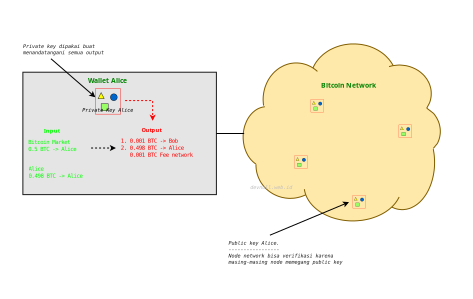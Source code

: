 <?xml version="1.0" encoding="UTF-8"?>
<dia:diagram xmlns:dia="http://www.lysator.liu.se/~alla/dia/">
  <dia:layer name="Background" visible="true" active="true">
    <dia:object type="Standard - Box" version="0" id="O0">
      <dia:attribute name="obj_pos">
        <dia:point val="0.291,0.26"/>
      </dia:attribute>
      <dia:attribute name="obj_bb">
        <dia:rectangle val="0.291,0.26;23.885,15.127"/>
      </dia:attribute>
      <dia:attribute name="elem_corner">
        <dia:point val="0.291,0.26"/>
      </dia:attribute>
      <dia:attribute name="elem_width">
        <dia:real val="23.593"/>
      </dia:attribute>
      <dia:attribute name="elem_height">
        <dia:real val="14.867"/>
      </dia:attribute>
      <dia:attribute name="border_width">
        <dia:real val="1.175e-38"/>
      </dia:attribute>
      <dia:attribute name="border_color">
        <dia:color val="#ffffff"/>
      </dia:attribute>
      <dia:attribute name="inner_color">
        <dia:color val="#e5e5e5"/>
      </dia:attribute>
      <dia:attribute name="show_background">
        <dia:boolean val="false"/>
      </dia:attribute>
    </dia:object>
    <dia:object type="Standard - Box" version="0" id="O1">
      <dia:attribute name="obj_pos">
        <dia:point val="1.385,3.821"/>
      </dia:attribute>
      <dia:attribute name="obj_bb">
        <dia:rectangle val="1.385,3.821;11.061,9.942"/>
      </dia:attribute>
      <dia:attribute name="elem_corner">
        <dia:point val="1.385,3.821"/>
      </dia:attribute>
      <dia:attribute name="elem_width">
        <dia:real val="9.676"/>
      </dia:attribute>
      <dia:attribute name="elem_height">
        <dia:real val="6.12"/>
      </dia:attribute>
      <dia:attribute name="border_width">
        <dia:real val="1.175e-38"/>
      </dia:attribute>
      <dia:attribute name="border_color">
        <dia:color val="#1a1a1a"/>
      </dia:attribute>
      <dia:attribute name="inner_color">
        <dia:color val="#e5e5e5"/>
      </dia:attribute>
      <dia:attribute name="show_background">
        <dia:boolean val="true"/>
      </dia:attribute>
    </dia:object>
    <dia:object type="Standard - Text" version="1" id="O2">
      <dia:attribute name="obj_pos">
        <dia:point val="6.274,7.345"/>
      </dia:attribute>
      <dia:attribute name="obj_bb">
        <dia:rectangle val="6.274,7.083;10.354,8.118"/>
      </dia:attribute>
      <dia:attribute name="text">
        <dia:composite type="text">
          <dia:attribute name="string">
            <dia:string>#1. 0.001 BTC -&gt; Bob
2. 0.498 BTC -&gt; Alice
   0.001 BTC Fee network#</dia:string>
          </dia:attribute>
          <dia:attribute name="font">
            <dia:font family="monospace" style="0" name="Courier"/>
          </dia:attribute>
          <dia:attribute name="height">
            <dia:real val="0.353"/>
          </dia:attribute>
          <dia:attribute name="pos">
            <dia:point val="6.274,7.345"/>
          </dia:attribute>
          <dia:attribute name="color">
            <dia:color val="#ff0000"/>
          </dia:attribute>
          <dia:attribute name="alignment">
            <dia:enum val="0"/>
          </dia:attribute>
        </dia:composite>
      </dia:attribute>
      <dia:attribute name="valign">
        <dia:enum val="3"/>
      </dia:attribute>
    </dia:object>
    <dia:object type="Standard - Text" version="1" id="O3">
      <dia:attribute name="obj_pos">
        <dia:point val="4.639,4.354"/>
      </dia:attribute>
      <dia:attribute name="obj_bb">
        <dia:rectangle val="4.639,4.041;6.886,4.434"/>
      </dia:attribute>
      <dia:attribute name="text">
        <dia:composite type="text">
          <dia:attribute name="string">
            <dia:string>#Wallet Alice#</dia:string>
          </dia:attribute>
          <dia:attribute name="font">
            <dia:font family="sans" style="80" name="Helvetica-Bold"/>
          </dia:attribute>
          <dia:attribute name="height">
            <dia:real val="0.423"/>
          </dia:attribute>
          <dia:attribute name="pos">
            <dia:point val="4.639,4.354"/>
          </dia:attribute>
          <dia:attribute name="color">
            <dia:color val="#008000"/>
          </dia:attribute>
          <dia:attribute name="alignment">
            <dia:enum val="0"/>
          </dia:attribute>
        </dia:composite>
      </dia:attribute>
      <dia:attribute name="valign">
        <dia:enum val="3"/>
      </dia:attribute>
    </dia:object>
    <dia:object type="Standard - Text" version="1" id="O4">
      <dia:attribute name="obj_pos">
        <dia:point val="1.658,7.407"/>
      </dia:attribute>
      <dia:attribute name="obj_bb">
        <dia:rectangle val="1.658,7.145;4.378,7.828"/>
      </dia:attribute>
      <dia:attribute name="text">
        <dia:composite type="text">
          <dia:attribute name="string">
            <dia:string>#Bitcoin Market
0.5 BTC -&gt; Alice#</dia:string>
          </dia:attribute>
          <dia:attribute name="font">
            <dia:font family="monospace" style="0" name="Courier"/>
          </dia:attribute>
          <dia:attribute name="height">
            <dia:real val="0.353"/>
          </dia:attribute>
          <dia:attribute name="pos">
            <dia:point val="1.658,7.407"/>
          </dia:attribute>
          <dia:attribute name="color">
            <dia:color val="#00ff00"/>
          </dia:attribute>
          <dia:attribute name="alignment">
            <dia:enum val="0"/>
          </dia:attribute>
        </dia:composite>
      </dia:attribute>
      <dia:attribute name="valign">
        <dia:enum val="3"/>
      </dia:attribute>
    </dia:object>
    <dia:object type="Standard - Text" version="1" id="O5">
      <dia:attribute name="obj_pos">
        <dia:point val="1.666,8.743"/>
      </dia:attribute>
      <dia:attribute name="obj_bb">
        <dia:rectangle val="1.666,8.481;4.726,9.163"/>
      </dia:attribute>
      <dia:attribute name="text">
        <dia:composite type="text">
          <dia:attribute name="string">
            <dia:string>#Alice 
0.498 BTC -&gt; Alice#</dia:string>
          </dia:attribute>
          <dia:attribute name="font">
            <dia:font family="monospace" style="0" name="Courier"/>
          </dia:attribute>
          <dia:attribute name="height">
            <dia:real val="0.353"/>
          </dia:attribute>
          <dia:attribute name="pos">
            <dia:point val="1.666,8.743"/>
          </dia:attribute>
          <dia:attribute name="color">
            <dia:color val="#00ff00"/>
          </dia:attribute>
          <dia:attribute name="alignment">
            <dia:enum val="0"/>
          </dia:attribute>
        </dia:composite>
      </dia:attribute>
      <dia:attribute name="valign">
        <dia:enum val="3"/>
      </dia:attribute>
    </dia:object>
    <dia:object type="Standard - Text" version="1" id="O6">
      <dia:attribute name="obj_pos">
        <dia:point val="2.43,6.844"/>
      </dia:attribute>
      <dia:attribute name="obj_bb">
        <dia:rectangle val="2.43,6.581;3.273,6.911"/>
      </dia:attribute>
      <dia:attribute name="text">
        <dia:composite type="text">
          <dia:attribute name="string">
            <dia:string>#Input#</dia:string>
          </dia:attribute>
          <dia:attribute name="font">
            <dia:font family="sans" style="80" name="Helvetica-Bold"/>
          </dia:attribute>
          <dia:attribute name="height">
            <dia:real val="0.353"/>
          </dia:attribute>
          <dia:attribute name="pos">
            <dia:point val="2.43,6.844"/>
          </dia:attribute>
          <dia:attribute name="color">
            <dia:color val="#00ff00"/>
          </dia:attribute>
          <dia:attribute name="alignment">
            <dia:enum val="0"/>
          </dia:attribute>
        </dia:composite>
      </dia:attribute>
      <dia:attribute name="valign">
        <dia:enum val="3"/>
      </dia:attribute>
    </dia:object>
    <dia:object type="Standard - Text" version="1" id="O7">
      <dia:attribute name="obj_pos">
        <dia:point val="7.31,6.807"/>
      </dia:attribute>
      <dia:attribute name="obj_bb">
        <dia:rectangle val="7.31,6.545;8.423,6.875"/>
      </dia:attribute>
      <dia:attribute name="text">
        <dia:composite type="text">
          <dia:attribute name="string">
            <dia:string>#Output#</dia:string>
          </dia:attribute>
          <dia:attribute name="font">
            <dia:font family="sans" style="80" name="Helvetica-Bold"/>
          </dia:attribute>
          <dia:attribute name="height">
            <dia:real val="0.353"/>
          </dia:attribute>
          <dia:attribute name="pos">
            <dia:point val="7.31,6.807"/>
          </dia:attribute>
          <dia:attribute name="color">
            <dia:color val="#ff0000"/>
          </dia:attribute>
          <dia:attribute name="alignment">
            <dia:enum val="0"/>
          </dia:attribute>
        </dia:composite>
      </dia:attribute>
      <dia:attribute name="valign">
        <dia:enum val="3"/>
      </dia:attribute>
    </dia:object>
    <dia:object type="Standard - Line" version="0" id="O8">
      <dia:attribute name="obj_pos">
        <dia:point val="4.795,7.611"/>
      </dia:attribute>
      <dia:attribute name="obj_bb">
        <dia:rectangle val="4.795,7.511;5.981,7.711"/>
      </dia:attribute>
      <dia:attribute name="conn_endpoints">
        <dia:point val="4.795,7.611"/>
        <dia:point val="5.981,7.611"/>
      </dia:attribute>
      <dia:attribute name="numcp">
        <dia:int val="1"/>
      </dia:attribute>
      <dia:attribute name="line_width">
        <dia:real val="1.175e-38"/>
      </dia:attribute>
      <dia:attribute name="line_style">
        <dia:enum val="4"/>
      </dia:attribute>
      <dia:attribute name="end_arrow">
        <dia:enum val="22"/>
      </dia:attribute>
      <dia:attribute name="end_arrow_length">
        <dia:real val="0.2"/>
      </dia:attribute>
      <dia:attribute name="end_arrow_width">
        <dia:real val="0.2"/>
      </dia:attribute>
    </dia:object>
    <dia:object type="Standard - Image" version="0" id="O9">
      <dia:attribute name="obj_pos">
        <dia:point val="4.996,4.639"/>
      </dia:attribute>
      <dia:attribute name="obj_bb">
        <dia:rectangle val="4.946,4.589;6.334,5.977"/>
      </dia:attribute>
      <dia:attribute name="elem_corner">
        <dia:point val="4.996,4.639"/>
      </dia:attribute>
      <dia:attribute name="elem_width">
        <dia:real val="1.288"/>
      </dia:attribute>
      <dia:attribute name="elem_height">
        <dia:real val="1.288"/>
      </dia:attribute>
      <dia:attribute name="draw_border">
        <dia:boolean val="false"/>
      </dia:attribute>
      <dia:attribute name="keep_aspect">
        <dia:boolean val="true"/>
      </dia:attribute>
      <dia:attribute name="file">
        <dia:string>#/home/dhani/Desktop/key.png#</dia:string>
      </dia:attribute>
    </dia:object>
    <dia:object type="Standard - Text" version="1" id="O10">
      <dia:attribute name="obj_pos">
        <dia:point val="4.352,5.799"/>
      </dia:attribute>
      <dia:attribute name="obj_bb">
        <dia:rectangle val="4.352,5.561;6.945,5.859"/>
      </dia:attribute>
      <dia:attribute name="text">
        <dia:composite type="text">
          <dia:attribute name="string">
            <dia:string>#Private Key Alice#</dia:string>
          </dia:attribute>
          <dia:attribute name="font">
            <dia:font family="monospace" style="8" name="Courier-Oblique"/>
          </dia:attribute>
          <dia:attribute name="height">
            <dia:real val="0.317"/>
          </dia:attribute>
          <dia:attribute name="pos">
            <dia:point val="4.352,5.799"/>
          </dia:attribute>
          <dia:attribute name="color">
            <dia:color val="#000000"/>
          </dia:attribute>
          <dia:attribute name="alignment">
            <dia:enum val="0"/>
          </dia:attribute>
        </dia:composite>
      </dia:attribute>
      <dia:attribute name="valign">
        <dia:enum val="3"/>
      </dia:attribute>
    </dia:object>
    <dia:object type="Standard - PolyLine" version="0" id="O11">
      <dia:attribute name="obj_pos">
        <dia:point val="6.496,5.239"/>
      </dia:attribute>
      <dia:attribute name="obj_bb">
        <dia:rectangle val="6.496,5.239;7.973,6.193"/>
      </dia:attribute>
      <dia:attribute name="poly_points">
        <dia:point val="6.496,5.239"/>
        <dia:point val="7.873,5.239"/>
        <dia:point val="7.873,6.193"/>
      </dia:attribute>
      <dia:attribute name="line_color">
        <dia:color val="#ff0000"/>
      </dia:attribute>
      <dia:attribute name="line_width">
        <dia:real val="1.175e-38"/>
      </dia:attribute>
      <dia:attribute name="line_style">
        <dia:enum val="4"/>
      </dia:attribute>
      <dia:attribute name="end_arrow">
        <dia:enum val="22"/>
      </dia:attribute>
      <dia:attribute name="end_arrow_length">
        <dia:real val="0.2"/>
      </dia:attribute>
      <dia:attribute name="end_arrow_width">
        <dia:real val="0.2"/>
      </dia:attribute>
    </dia:object>
    <dia:object type="Standard - Line" version="0" id="O12">
      <dia:attribute name="obj_pos">
        <dia:point val="2.789,3.147"/>
      </dia:attribute>
      <dia:attribute name="obj_bb">
        <dia:rectangle val="2.789,3.147;4.966,5.037"/>
      </dia:attribute>
      <dia:attribute name="conn_endpoints">
        <dia:point val="2.789,3.147"/>
        <dia:point val="4.966,5.037"/>
      </dia:attribute>
      <dia:attribute name="numcp">
        <dia:int val="1"/>
      </dia:attribute>
      <dia:attribute name="line_width">
        <dia:real val="1.175e-38"/>
      </dia:attribute>
      <dia:attribute name="end_arrow">
        <dia:enum val="22"/>
      </dia:attribute>
      <dia:attribute name="end_arrow_length">
        <dia:real val="0.2"/>
      </dia:attribute>
      <dia:attribute name="end_arrow_width">
        <dia:real val="0.2"/>
      </dia:attribute>
    </dia:object>
    <dia:object type="Standard - Text" version="1" id="O13">
      <dia:attribute name="obj_pos">
        <dia:point val="1.394,2.604"/>
      </dia:attribute>
      <dia:attribute name="obj_bb">
        <dia:rectangle val="1.394,2.367;5.512,2.982"/>
      </dia:attribute>
      <dia:attribute name="text">
        <dia:composite type="text">
          <dia:attribute name="string">
            <dia:string>#Private key dipakai buat
menandatangani semua output#</dia:string>
          </dia:attribute>
          <dia:attribute name="font">
            <dia:font family="monospace" style="8" name="Courier-Oblique"/>
          </dia:attribute>
          <dia:attribute name="height">
            <dia:real val="0.317"/>
          </dia:attribute>
          <dia:attribute name="pos">
            <dia:point val="1.394,2.604"/>
          </dia:attribute>
          <dia:attribute name="color">
            <dia:color val="#1a1a1a"/>
          </dia:attribute>
          <dia:attribute name="alignment">
            <dia:enum val="0"/>
          </dia:attribute>
        </dia:composite>
      </dia:attribute>
      <dia:attribute name="valign">
        <dia:enum val="3"/>
      </dia:attribute>
    </dia:object>
    <dia:object type="Cisco - Cloud Gold" version="1" id="O14">
      <dia:attribute name="obj_pos">
        <dia:point val="12.399,2.407"/>
      </dia:attribute>
      <dia:attribute name="obj_bb">
        <dia:rectangle val="12.398,2.406;22.257,11.257"/>
      </dia:attribute>
      <dia:attribute name="meta">
        <dia:composite type="dict"/>
      </dia:attribute>
      <dia:attribute name="elem_corner">
        <dia:point val="12.399,2.407"/>
      </dia:attribute>
      <dia:attribute name="elem_width">
        <dia:real val="9.858"/>
      </dia:attribute>
      <dia:attribute name="elem_height">
        <dia:real val="8.849"/>
      </dia:attribute>
      <dia:attribute name="line_width">
        <dia:real val="0.1"/>
      </dia:attribute>
      <dia:attribute name="line_colour">
        <dia:color val="#000000"/>
      </dia:attribute>
      <dia:attribute name="fill_colour">
        <dia:color val="#ffffff"/>
      </dia:attribute>
      <dia:attribute name="show_background">
        <dia:boolean val="true"/>
      </dia:attribute>
      <dia:attribute name="line_style">
        <dia:enum val="0"/>
        <dia:real val="1"/>
      </dia:attribute>
      <dia:attribute name="flip_horizontal">
        <dia:boolean val="false"/>
      </dia:attribute>
      <dia:attribute name="flip_vertical">
        <dia:boolean val="false"/>
      </dia:attribute>
      <dia:attribute name="subscale">
        <dia:real val="1"/>
      </dia:attribute>
    </dia:object>
    <dia:object type="Standard - Text" version="1" id="O15">
      <dia:attribute name="obj_pos">
        <dia:point val="16.289,4.595"/>
      </dia:attribute>
      <dia:attribute name="obj_bb">
        <dia:rectangle val="16.289,4.282;19.342,4.675"/>
      </dia:attribute>
      <dia:attribute name="text">
        <dia:composite type="text">
          <dia:attribute name="string">
            <dia:string>#Bitcoin Network#</dia:string>
          </dia:attribute>
          <dia:attribute name="font">
            <dia:font family="sans" style="80" name="Helvetica-Bold"/>
          </dia:attribute>
          <dia:attribute name="height">
            <dia:real val="0.423"/>
          </dia:attribute>
          <dia:attribute name="pos">
            <dia:point val="16.289,4.595"/>
          </dia:attribute>
          <dia:attribute name="color">
            <dia:color val="#008000"/>
          </dia:attribute>
          <dia:attribute name="alignment">
            <dia:enum val="0"/>
          </dia:attribute>
        </dia:composite>
      </dia:attribute>
      <dia:attribute name="valign">
        <dia:enum val="3"/>
      </dia:attribute>
    </dia:object>
    <dia:object type="Standard - Image" version="0" id="O16">
      <dia:attribute name="obj_pos">
        <dia:point val="17.874,9.973"/>
      </dia:attribute>
      <dia:attribute name="obj_bb">
        <dia:rectangle val="17.824,9.923;18.571,10.67"/>
      </dia:attribute>
      <dia:attribute name="elem_corner">
        <dia:point val="17.874,9.973"/>
      </dia:attribute>
      <dia:attribute name="elem_width">
        <dia:real val="0.647"/>
      </dia:attribute>
      <dia:attribute name="elem_height">
        <dia:real val="0.647"/>
      </dia:attribute>
      <dia:attribute name="draw_border">
        <dia:boolean val="false"/>
      </dia:attribute>
      <dia:attribute name="keep_aspect">
        <dia:boolean val="true"/>
      </dia:attribute>
      <dia:attribute name="file">
        <dia:string>#/home/dhani/Desktop/lock.png#</dia:string>
      </dia:attribute>
    </dia:object>
    <dia:object type="Standard - Image" version="0" id="O17">
      <dia:attribute name="obj_pos">
        <dia:point val="14.966,7.985"/>
      </dia:attribute>
      <dia:attribute name="obj_bb">
        <dia:rectangle val="14.916,7.935;15.664,8.682"/>
      </dia:attribute>
      <dia:attribute name="elem_corner">
        <dia:point val="14.966,7.985"/>
      </dia:attribute>
      <dia:attribute name="elem_width">
        <dia:real val="0.647"/>
      </dia:attribute>
      <dia:attribute name="elem_height">
        <dia:real val="0.647"/>
      </dia:attribute>
      <dia:attribute name="draw_border">
        <dia:boolean val="false"/>
      </dia:attribute>
      <dia:attribute name="keep_aspect">
        <dia:boolean val="true"/>
      </dia:attribute>
      <dia:attribute name="file">
        <dia:string>#/home/dhani/Desktop/lock.png#</dia:string>
      </dia:attribute>
    </dia:object>
    <dia:object type="Standard - Image" version="0" id="O18">
      <dia:attribute name="obj_pos">
        <dia:point val="20.181,6.447"/>
      </dia:attribute>
      <dia:attribute name="obj_bb">
        <dia:rectangle val="20.131,6.397;20.878,7.144"/>
      </dia:attribute>
      <dia:attribute name="elem_corner">
        <dia:point val="20.181,6.447"/>
      </dia:attribute>
      <dia:attribute name="elem_width">
        <dia:real val="0.647"/>
      </dia:attribute>
      <dia:attribute name="elem_height">
        <dia:real val="0.647"/>
      </dia:attribute>
      <dia:attribute name="draw_border">
        <dia:boolean val="false"/>
      </dia:attribute>
      <dia:attribute name="keep_aspect">
        <dia:boolean val="true"/>
      </dia:attribute>
      <dia:attribute name="file">
        <dia:string>#/home/dhani/Desktop/lock.png#</dia:string>
      </dia:attribute>
    </dia:object>
    <dia:object type="Standard - Image" version="0" id="O19">
      <dia:attribute name="obj_pos">
        <dia:point val="15.78,5.174"/>
      </dia:attribute>
      <dia:attribute name="obj_bb">
        <dia:rectangle val="15.73,5.124;16.477,5.871"/>
      </dia:attribute>
      <dia:attribute name="elem_corner">
        <dia:point val="15.78,5.174"/>
      </dia:attribute>
      <dia:attribute name="elem_width">
        <dia:real val="0.647"/>
      </dia:attribute>
      <dia:attribute name="elem_height">
        <dia:real val="0.647"/>
      </dia:attribute>
      <dia:attribute name="draw_border">
        <dia:boolean val="false"/>
      </dia:attribute>
      <dia:attribute name="keep_aspect">
        <dia:boolean val="true"/>
      </dia:attribute>
      <dia:attribute name="file">
        <dia:string>#/home/dhani/Desktop/lock.png#</dia:string>
      </dia:attribute>
    </dia:object>
    <dia:object type="Standard - Line" version="0" id="O20">
      <dia:attribute name="obj_pos">
        <dia:point val="13.737,11.969"/>
      </dia:attribute>
      <dia:attribute name="obj_bb">
        <dia:rectangle val="13.737,10.322;17.641,11.969"/>
      </dia:attribute>
      <dia:attribute name="conn_endpoints">
        <dia:point val="13.737,11.969"/>
        <dia:point val="17.641,10.337"/>
      </dia:attribute>
      <dia:attribute name="numcp">
        <dia:int val="1"/>
      </dia:attribute>
      <dia:attribute name="line_width">
        <dia:real val="1.175e-38"/>
      </dia:attribute>
      <dia:attribute name="end_arrow">
        <dia:enum val="22"/>
      </dia:attribute>
      <dia:attribute name="end_arrow_length">
        <dia:real val="0.2"/>
      </dia:attribute>
      <dia:attribute name="end_arrow_width">
        <dia:real val="0.2"/>
      </dia:attribute>
    </dia:object>
    <dia:object type="Standard - Text" version="1" id="O21">
      <dia:attribute name="obj_pos">
        <dia:point val="11.664,12.45"/>
      </dia:attribute>
      <dia:attribute name="obj_bb">
        <dia:rectangle val="11.664,12.213;17.461,13.463"/>
      </dia:attribute>
      <dia:attribute name="text">
        <dia:composite type="text">
          <dia:attribute name="string">
            <dia:string>#Public key Alice.
-----------------
Node network bisa verifikasi karena
masing-masing node memegang public key#</dia:string>
          </dia:attribute>
          <dia:attribute name="font">
            <dia:font family="monospace" style="8" name="Courier-Oblique"/>
          </dia:attribute>
          <dia:attribute name="height">
            <dia:real val="0.317"/>
          </dia:attribute>
          <dia:attribute name="pos">
            <dia:point val="11.664,12.45"/>
          </dia:attribute>
          <dia:attribute name="color">
            <dia:color val="#1a1a1a"/>
          </dia:attribute>
          <dia:attribute name="alignment">
            <dia:enum val="0"/>
          </dia:attribute>
        </dia:composite>
      </dia:attribute>
      <dia:attribute name="valign">
        <dia:enum val="3"/>
      </dia:attribute>
    </dia:object>
    <dia:object type="Standard - Line" version="0" id="O22">
      <dia:attribute name="obj_pos">
        <dia:point val="11.061,6.885"/>
      </dia:attribute>
      <dia:attribute name="obj_bb">
        <dia:rectangle val="11.061,6.885;12.448,6.885"/>
      </dia:attribute>
      <dia:attribute name="conn_endpoints">
        <dia:point val="11.061,6.885"/>
        <dia:point val="12.448,6.885"/>
      </dia:attribute>
      <dia:attribute name="numcp">
        <dia:int val="1"/>
      </dia:attribute>
      <dia:attribute name="line_width">
        <dia:real val="1.175e-38"/>
      </dia:attribute>
      <dia:connections>
        <dia:connection handle="0" to="O1" connection="8"/>
        <dia:connection handle="1" to="O14" connection="14"/>
      </dia:connections>
    </dia:object>
    <dia:object type="Standard - Text" version="1" id="O23">
      <dia:attribute name="obj_pos">
        <dia:point val="12.757,9.663"/>
      </dia:attribute>
      <dia:attribute name="obj_bb">
        <dia:rectangle val="12.757,9.426;14.892,9.723"/>
      </dia:attribute>
      <dia:attribute name="text">
        <dia:composite type="text">
          <dia:attribute name="string">
            <dia:string>#devnull.web.id#</dia:string>
          </dia:attribute>
          <dia:attribute name="font">
            <dia:font family="monospace" style="8" name="Courier-Oblique"/>
          </dia:attribute>
          <dia:attribute name="height">
            <dia:real val="0.317"/>
          </dia:attribute>
          <dia:attribute name="pos">
            <dia:point val="12.757,9.663"/>
          </dia:attribute>
          <dia:attribute name="color">
            <dia:color val="#bfbfbf"/>
          </dia:attribute>
          <dia:attribute name="alignment">
            <dia:enum val="0"/>
          </dia:attribute>
        </dia:composite>
      </dia:attribute>
      <dia:attribute name="valign">
        <dia:enum val="3"/>
      </dia:attribute>
    </dia:object>
  </dia:layer>
</dia:diagram>
